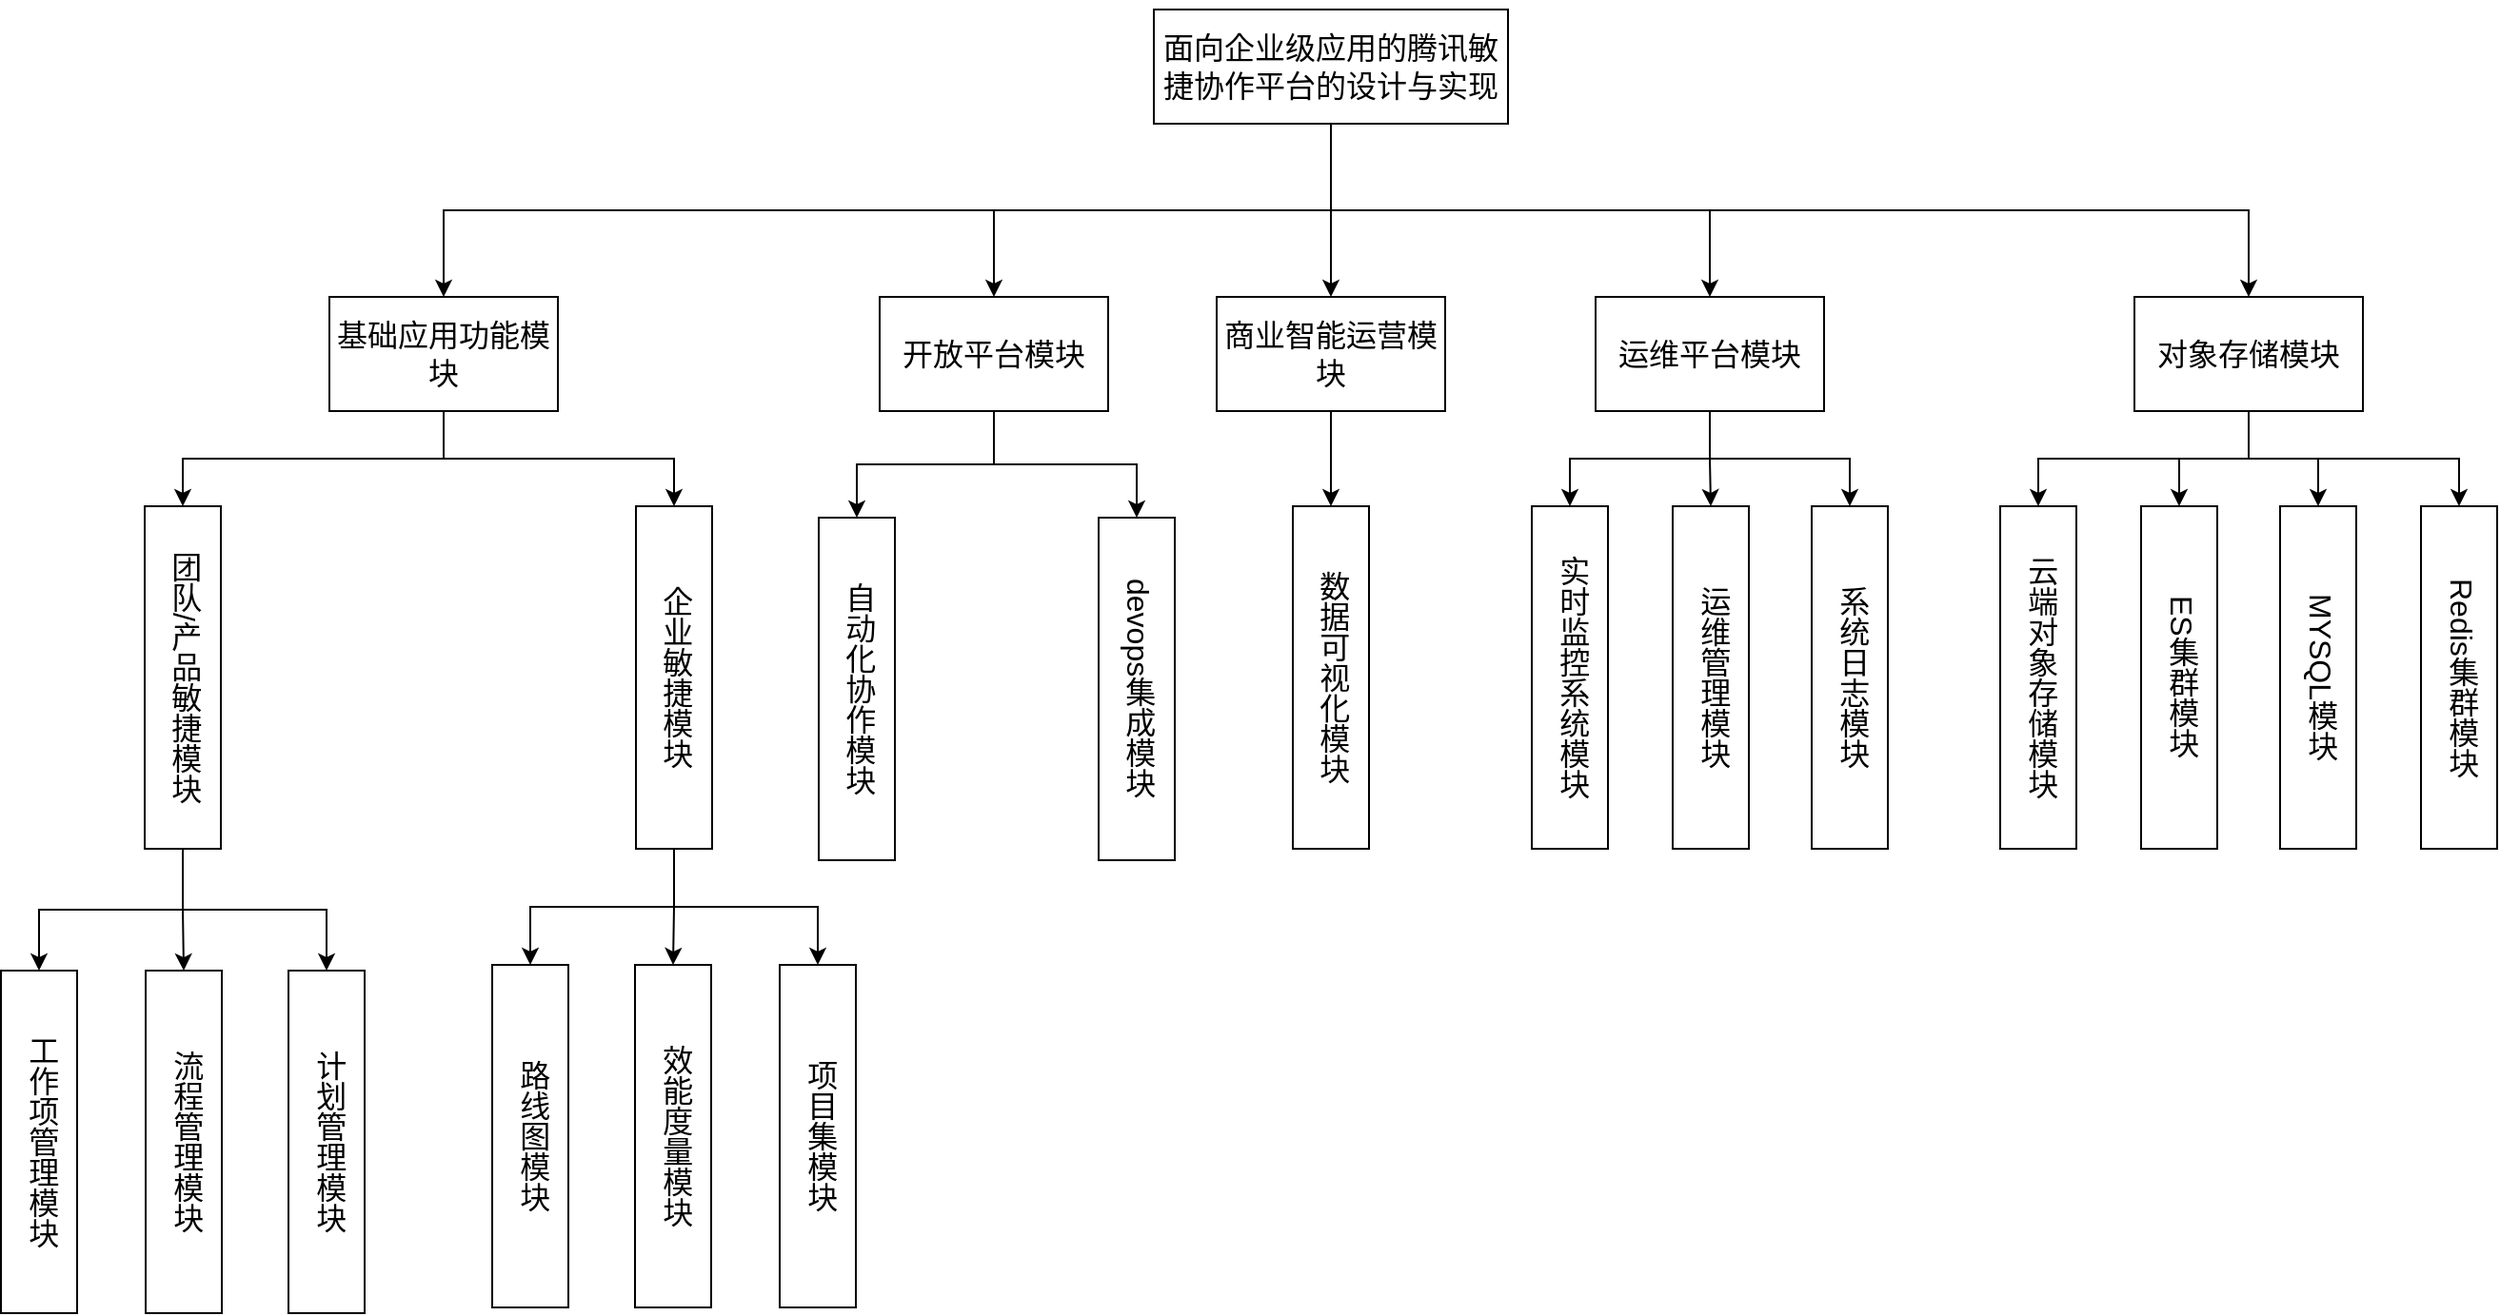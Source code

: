 <mxfile version="26.0.16">
  <diagram name="Page-1" id="64zSRsmpCtbbm_WttbOE">
    <mxGraphModel dx="2141" dy="700" grid="0" gridSize="10" guides="1" tooltips="1" connect="1" arrows="1" fold="1" page="0" pageScale="1" pageWidth="850" pageHeight="1100" math="0" shadow="0">
      <root>
        <mxCell id="0" />
        <mxCell id="1" parent="0" />
        <mxCell id="7xRdXNiMv8axmPZANaU4-1" style="edgeStyle=orthogonalEdgeStyle;rounded=0;orthogonalLoop=1;jettySize=auto;html=1;exitX=0.5;exitY=1;exitDx=0;exitDy=0;fontStyle=0;fontSize=16;" parent="1" source="7xRdXNiMv8axmPZANaU4-6" target="7xRdXNiMv8axmPZANaU4-9" edge="1">
          <mxGeometry relative="1" as="geometry" />
        </mxCell>
        <mxCell id="7xRdXNiMv8axmPZANaU4-2" style="edgeStyle=orthogonalEdgeStyle;rounded=0;orthogonalLoop=1;jettySize=auto;html=1;exitX=0.5;exitY=1;exitDx=0;exitDy=0;entryX=0.5;entryY=0;entryDx=0;entryDy=0;fontStyle=0;fontSize=16;" parent="1" source="7xRdXNiMv8axmPZANaU4-6" target="yiRCPFlLoWV72xK7HXJl-2" edge="1">
          <mxGeometry relative="1" as="geometry">
            <mxPoint x="650" y="580" as="targetPoint" />
          </mxGeometry>
        </mxCell>
        <mxCell id="7xRdXNiMv8axmPZANaU4-3" style="edgeStyle=orthogonalEdgeStyle;rounded=0;orthogonalLoop=1;jettySize=auto;html=1;exitX=0.5;exitY=1;exitDx=0;exitDy=0;entryX=0.5;entryY=0;entryDx=0;entryDy=0;fontStyle=0;fontSize=16;" parent="1" source="7xRdXNiMv8axmPZANaU4-6" target="yiRCPFlLoWV72xK7HXJl-1" edge="1">
          <mxGeometry relative="1" as="geometry">
            <mxPoint x="820" y="580" as="targetPoint" />
          </mxGeometry>
        </mxCell>
        <mxCell id="7xRdXNiMv8axmPZANaU4-4" style="edgeStyle=orthogonalEdgeStyle;rounded=0;orthogonalLoop=1;jettySize=auto;html=1;exitX=0.5;exitY=1;exitDx=0;exitDy=0;fontStyle=0;fontSize=16;" parent="1" source="7xRdXNiMv8axmPZANaU4-6" target="7xRdXNiMv8axmPZANaU4-10" edge="1">
          <mxGeometry relative="1" as="geometry" />
        </mxCell>
        <mxCell id="1QxvLl7_ESq7pfrXzHob-9" style="edgeStyle=orthogonalEdgeStyle;rounded=0;orthogonalLoop=1;jettySize=auto;html=1;exitX=0.5;exitY=1;exitDx=0;exitDy=0;" edge="1" parent="1" source="7xRdXNiMv8axmPZANaU4-6" target="1QxvLl7_ESq7pfrXzHob-1">
          <mxGeometry relative="1" as="geometry" />
        </mxCell>
        <mxCell id="7xRdXNiMv8axmPZANaU4-6" value="&lt;p class=&quot;MsoNormal&quot;&gt;&lt;span style=&quot;font-family: 宋体;&quot;&gt;&lt;font face=&quot;宋体&quot;&gt;&lt;span&gt;面向企业级应用的腾讯敏捷协作平台的设计与实现&lt;/span&gt;&lt;/font&gt;&lt;/span&gt;&lt;/p&gt;" style="rounded=0;whiteSpace=wrap;html=1;fontStyle=0;fontSize=16;" parent="1" vertex="1">
          <mxGeometry x="390" y="429" width="186" height="60" as="geometry" />
        </mxCell>
        <mxCell id="MPn8QvkwX-wL_JmnHgCd-4" style="edgeStyle=orthogonalEdgeStyle;rounded=0;orthogonalLoop=1;jettySize=auto;html=1;exitX=0.5;exitY=1;exitDx=0;exitDy=0;entryX=0.5;entryY=0;entryDx=0;entryDy=0;fontStyle=0;fontSize=16;" parent="1" source="7xRdXNiMv8axmPZANaU4-9" target="yiRCPFlLoWV72xK7HXJl-5" edge="1">
          <mxGeometry relative="1" as="geometry" />
        </mxCell>
        <mxCell id="MPn8QvkwX-wL_JmnHgCd-6" style="edgeStyle=orthogonalEdgeStyle;rounded=0;orthogonalLoop=1;jettySize=auto;html=1;exitX=0.5;exitY=1;exitDx=0;exitDy=0;entryX=0.5;entryY=0;entryDx=0;entryDy=0;fontStyle=0;fontSize=16;" parent="1" source="7xRdXNiMv8axmPZANaU4-9" target="yiRCPFlLoWV72xK7HXJl-7" edge="1">
          <mxGeometry relative="1" as="geometry" />
        </mxCell>
        <mxCell id="7xRdXNiMv8axmPZANaU4-9" value="&lt;p class=&quot;MsoNormal&quot;&gt;&lt;font face=&quot;宋体&quot;&gt;&lt;span&gt;&lt;span&gt;基础应用功能模块&lt;/span&gt;&lt;/span&gt;&lt;/font&gt;&lt;/p&gt;" style="rounded=0;whiteSpace=wrap;html=1;spacing=2;fontStyle=0;fontSize=16;" parent="1" vertex="1">
          <mxGeometry x="-43" y="580" width="120" height="60" as="geometry" />
        </mxCell>
        <mxCell id="1QxvLl7_ESq7pfrXzHob-6" style="edgeStyle=orthogonalEdgeStyle;rounded=0;orthogonalLoop=1;jettySize=auto;html=1;exitX=0.5;exitY=1;exitDx=0;exitDy=0;entryX=0.5;entryY=0;entryDx=0;entryDy=0;" edge="1" parent="1" source="7xRdXNiMv8axmPZANaU4-10" target="1QxvLl7_ESq7pfrXzHob-4">
          <mxGeometry relative="1" as="geometry" />
        </mxCell>
        <mxCell id="1QxvLl7_ESq7pfrXzHob-7" style="edgeStyle=orthogonalEdgeStyle;rounded=0;orthogonalLoop=1;jettySize=auto;html=1;exitX=0.5;exitY=1;exitDx=0;exitDy=0;entryX=0.5;entryY=0;entryDx=0;entryDy=0;" edge="1" parent="1" source="7xRdXNiMv8axmPZANaU4-10" target="1QxvLl7_ESq7pfrXzHob-5">
          <mxGeometry relative="1" as="geometry" />
        </mxCell>
        <mxCell id="7xRdXNiMv8axmPZANaU4-10" value="&lt;p class=&quot;MsoNormal&quot;&gt;&lt;font face=&quot;宋体&quot;&gt;&lt;span&gt;&lt;span&gt;开放平台模块&lt;/span&gt;&lt;/span&gt;&lt;/font&gt;&lt;/p&gt;" style="rounded=0;whiteSpace=wrap;html=1;spacing=2;fontStyle=0;fontSize=16;" parent="1" vertex="1">
          <mxGeometry x="246" y="580" width="120" height="60" as="geometry" />
        </mxCell>
        <mxCell id="MPn8QvkwX-wL_JmnHgCd-15" style="edgeStyle=orthogonalEdgeStyle;rounded=0;orthogonalLoop=1;jettySize=auto;html=1;exitX=0.5;exitY=1;exitDx=0;exitDy=0;entryX=0.5;entryY=0;entryDx=0;entryDy=0;fontStyle=0;fontSize=16;" parent="1" source="yiRCPFlLoWV72xK7HXJl-1" target="yiRCPFlLoWV72xK7HXJl-16" edge="1">
          <mxGeometry relative="1" as="geometry" />
        </mxCell>
        <mxCell id="MPn8QvkwX-wL_JmnHgCd-16" style="edgeStyle=orthogonalEdgeStyle;rounded=0;orthogonalLoop=1;jettySize=auto;html=1;exitX=0.5;exitY=1;exitDx=0;exitDy=0;entryX=0.5;entryY=0;entryDx=0;entryDy=0;fontStyle=0;fontSize=16;" parent="1" source="yiRCPFlLoWV72xK7HXJl-1" target="MPn8QvkwX-wL_JmnHgCd-1" edge="1">
          <mxGeometry relative="1" as="geometry" />
        </mxCell>
        <mxCell id="MPn8QvkwX-wL_JmnHgCd-17" style="edgeStyle=orthogonalEdgeStyle;rounded=0;orthogonalLoop=1;jettySize=auto;html=1;exitX=0.5;exitY=1;exitDx=0;exitDy=0;entryX=0.5;entryY=0;entryDx=0;entryDy=0;fontStyle=0;fontSize=16;" parent="1" source="yiRCPFlLoWV72xK7HXJl-1" target="MPn8QvkwX-wL_JmnHgCd-2" edge="1">
          <mxGeometry relative="1" as="geometry" />
        </mxCell>
        <mxCell id="MPn8QvkwX-wL_JmnHgCd-18" style="edgeStyle=orthogonalEdgeStyle;rounded=0;orthogonalLoop=1;jettySize=auto;html=1;exitX=0.5;exitY=1;exitDx=0;exitDy=0;entryX=0.5;entryY=0;entryDx=0;entryDy=0;fontStyle=0;fontSize=16;" parent="1" source="yiRCPFlLoWV72xK7HXJl-1" target="MPn8QvkwX-wL_JmnHgCd-3" edge="1">
          <mxGeometry relative="1" as="geometry" />
        </mxCell>
        <mxCell id="yiRCPFlLoWV72xK7HXJl-1" value="&lt;p class=&quot;MsoNormal&quot;&gt;&lt;span style=&quot;font-family: 宋体;&quot;&gt;&lt;font face=&quot;宋体&quot;&gt;对象存储模块&lt;/font&gt;&lt;/span&gt;&lt;/p&gt;" style="rounded=0;whiteSpace=wrap;html=1;spacing=2;fontStyle=0;fontSize=16;" parent="1" vertex="1">
          <mxGeometry x="905" y="580" width="120" height="60" as="geometry" />
        </mxCell>
        <mxCell id="MPn8QvkwX-wL_JmnHgCd-19" style="edgeStyle=orthogonalEdgeStyle;rounded=0;orthogonalLoop=1;jettySize=auto;html=1;exitX=0.5;exitY=1;exitDx=0;exitDy=0;fontStyle=0;fontSize=16;" parent="1" source="yiRCPFlLoWV72xK7HXJl-2" target="yiRCPFlLoWV72xK7HXJl-17" edge="1">
          <mxGeometry relative="1" as="geometry" />
        </mxCell>
        <mxCell id="MPn8QvkwX-wL_JmnHgCd-20" style="edgeStyle=orthogonalEdgeStyle;rounded=0;orthogonalLoop=1;jettySize=auto;html=1;exitX=0.5;exitY=1;exitDx=0;exitDy=0;entryX=0.5;entryY=0;entryDx=0;entryDy=0;fontStyle=0;fontSize=16;" parent="1" source="yiRCPFlLoWV72xK7HXJl-2" target="yiRCPFlLoWV72xK7HXJl-18" edge="1">
          <mxGeometry relative="1" as="geometry" />
        </mxCell>
        <mxCell id="MPn8QvkwX-wL_JmnHgCd-21" style="edgeStyle=orthogonalEdgeStyle;rounded=0;orthogonalLoop=1;jettySize=auto;html=1;exitX=0.5;exitY=1;exitDx=0;exitDy=0;entryX=0.5;entryY=0;entryDx=0;entryDy=0;fontStyle=0;fontSize=16;" parent="1" source="yiRCPFlLoWV72xK7HXJl-2" target="yiRCPFlLoWV72xK7HXJl-19" edge="1">
          <mxGeometry relative="1" as="geometry" />
        </mxCell>
        <mxCell id="yiRCPFlLoWV72xK7HXJl-2" value="&lt;p class=&quot;MsoNormal&quot;&gt;&lt;span style=&quot;font-family: 宋体;&quot;&gt;&lt;font face=&quot;宋体&quot;&gt;运维平台模块&lt;/font&gt;&lt;/span&gt;&lt;/p&gt;" style="rounded=0;whiteSpace=wrap;html=1;spacing=2;fontStyle=0;fontSize=16;" parent="1" vertex="1">
          <mxGeometry x="622" y="580" width="120" height="60" as="geometry" />
        </mxCell>
        <mxCell id="MPn8QvkwX-wL_JmnHgCd-7" style="edgeStyle=orthogonalEdgeStyle;rounded=0;orthogonalLoop=1;jettySize=auto;html=1;exitX=0.5;exitY=1;exitDx=0;exitDy=0;entryX=0.5;entryY=0;entryDx=0;entryDy=0;fontStyle=0;fontSize=16;" parent="1" source="yiRCPFlLoWV72xK7HXJl-5" target="yiRCPFlLoWV72xK7HXJl-8" edge="1">
          <mxGeometry relative="1" as="geometry" />
        </mxCell>
        <mxCell id="MPn8QvkwX-wL_JmnHgCd-8" style="edgeStyle=orthogonalEdgeStyle;rounded=0;orthogonalLoop=1;jettySize=auto;html=1;exitX=0.5;exitY=1;exitDx=0;exitDy=0;fontStyle=0;fontSize=16;" parent="1" source="yiRCPFlLoWV72xK7HXJl-5" target="yiRCPFlLoWV72xK7HXJl-9" edge="1">
          <mxGeometry relative="1" as="geometry" />
        </mxCell>
        <mxCell id="MPn8QvkwX-wL_JmnHgCd-9" style="edgeStyle=orthogonalEdgeStyle;rounded=0;orthogonalLoop=1;jettySize=auto;html=1;exitX=0.5;exitY=1;exitDx=0;exitDy=0;entryX=0.5;entryY=0;entryDx=0;entryDy=0;fontStyle=0;fontSize=16;" parent="1" source="yiRCPFlLoWV72xK7HXJl-5" target="yiRCPFlLoWV72xK7HXJl-10" edge="1">
          <mxGeometry relative="1" as="geometry" />
        </mxCell>
        <mxCell id="yiRCPFlLoWV72xK7HXJl-5" value="团队/产品敏捷模块" style="rounded=0;whiteSpace=wrap;html=1;textDirection=vertical-rl;fontStyle=0;fontSize=16;" parent="1" vertex="1">
          <mxGeometry x="-140" y="690" width="40" height="180" as="geometry" />
        </mxCell>
        <mxCell id="MPn8QvkwX-wL_JmnHgCd-12" style="edgeStyle=orthogonalEdgeStyle;rounded=0;orthogonalLoop=1;jettySize=auto;html=1;exitX=0.5;exitY=1;exitDx=0;exitDy=0;entryX=0.5;entryY=0;entryDx=0;entryDy=0;fontStyle=0;fontSize=16;" parent="1" source="yiRCPFlLoWV72xK7HXJl-7" target="yiRCPFlLoWV72xK7HXJl-11" edge="1">
          <mxGeometry relative="1" as="geometry" />
        </mxCell>
        <mxCell id="MPn8QvkwX-wL_JmnHgCd-13" style="edgeStyle=orthogonalEdgeStyle;rounded=0;orthogonalLoop=1;jettySize=auto;html=1;exitX=0.5;exitY=1;exitDx=0;exitDy=0;entryX=0.5;entryY=0;entryDx=0;entryDy=0;fontStyle=0;fontSize=16;" parent="1" source="yiRCPFlLoWV72xK7HXJl-7" target="yiRCPFlLoWV72xK7HXJl-12" edge="1">
          <mxGeometry relative="1" as="geometry" />
        </mxCell>
        <mxCell id="MPn8QvkwX-wL_JmnHgCd-14" style="edgeStyle=orthogonalEdgeStyle;rounded=0;orthogonalLoop=1;jettySize=auto;html=1;exitX=0.5;exitY=1;exitDx=0;exitDy=0;entryX=0.5;entryY=0;entryDx=0;entryDy=0;fontStyle=0;fontSize=16;" parent="1" source="yiRCPFlLoWV72xK7HXJl-7" target="yiRCPFlLoWV72xK7HXJl-13" edge="1">
          <mxGeometry relative="1" as="geometry" />
        </mxCell>
        <mxCell id="yiRCPFlLoWV72xK7HXJl-7" value="&lt;span&gt;企业敏捷模块&lt;/span&gt;" style="rounded=0;whiteSpace=wrap;html=1;textDirection=vertical-rl;fontStyle=0;fontSize=16;" parent="1" vertex="1">
          <mxGeometry x="118" y="690" width="40" height="180" as="geometry" />
        </mxCell>
        <mxCell id="yiRCPFlLoWV72xK7HXJl-8" value="工作项管理模块" style="rounded=0;whiteSpace=wrap;html=1;textDirection=vertical-rl;fontStyle=0;fontSize=16;" parent="1" vertex="1">
          <mxGeometry x="-215.5" y="934" width="40" height="180" as="geometry" />
        </mxCell>
        <mxCell id="yiRCPFlLoWV72xK7HXJl-9" value="流程管理模块" style="rounded=0;whiteSpace=wrap;html=1;textDirection=vertical-rl;fontStyle=0;fontSize=16;" parent="1" vertex="1">
          <mxGeometry x="-139.5" y="934" width="40" height="180" as="geometry" />
        </mxCell>
        <mxCell id="yiRCPFlLoWV72xK7HXJl-10" value="计划管理模块" style="rounded=0;whiteSpace=wrap;html=1;textDirection=vertical-rl;fontStyle=0;fontSize=16;" parent="1" vertex="1">
          <mxGeometry x="-64.5" y="934" width="40" height="180" as="geometry" />
        </mxCell>
        <mxCell id="yiRCPFlLoWV72xK7HXJl-11" value="路线图模块" style="rounded=0;whiteSpace=wrap;html=1;textDirection=vertical-rl;fontStyle=0;fontSize=16;" parent="1" vertex="1">
          <mxGeometry x="42.5" y="931" width="40" height="180" as="geometry" />
        </mxCell>
        <mxCell id="yiRCPFlLoWV72xK7HXJl-12" value="效能度量模块" style="rounded=0;whiteSpace=wrap;html=1;textDirection=vertical-rl;fontStyle=0;fontSize=16;" parent="1" vertex="1">
          <mxGeometry x="117.5" y="931" width="40" height="180" as="geometry" />
        </mxCell>
        <mxCell id="yiRCPFlLoWV72xK7HXJl-13" value="项目集模块" style="rounded=0;whiteSpace=wrap;html=1;textDirection=vertical-rl;fontStyle=0;fontSize=16;" parent="1" vertex="1">
          <mxGeometry x="193.5" y="931" width="40" height="180" as="geometry" />
        </mxCell>
        <mxCell id="yiRCPFlLoWV72xK7HXJl-16" value="云端对象存储模块" style="rounded=0;whiteSpace=wrap;html=1;textDirection=vertical-rl;fontStyle=0;fontSize=16;flipH=0;" parent="1" vertex="1">
          <mxGeometry x="834.5" y="690" width="40" height="180" as="geometry" />
        </mxCell>
        <mxCell id="yiRCPFlLoWV72xK7HXJl-17" value="实时监控系统模块" style="rounded=0;whiteSpace=wrap;html=1;textDirection=vertical-rl;fontStyle=0;fontSize=16;flipH=0;" parent="1" vertex="1">
          <mxGeometry x="588.5" y="690" width="40" height="180" as="geometry" />
        </mxCell>
        <mxCell id="yiRCPFlLoWV72xK7HXJl-18" value="运维管理模块" style="rounded=0;whiteSpace=wrap;html=1;textDirection=vertical-rl;fontStyle=0;fontSize=16;flipH=0;" parent="1" vertex="1">
          <mxGeometry x="662.5" y="690" width="40" height="180" as="geometry" />
        </mxCell>
        <mxCell id="yiRCPFlLoWV72xK7HXJl-19" value="系统日志模块" style="rounded=0;whiteSpace=wrap;html=1;textDirection=vertical-rl;fontStyle=0;fontSize=16;flipH=0;" parent="1" vertex="1">
          <mxGeometry x="735.5" y="690" width="40" height="180" as="geometry" />
        </mxCell>
        <mxCell id="MPn8QvkwX-wL_JmnHgCd-1" value="ES集群模块" style="rounded=0;whiteSpace=wrap;html=1;textDirection=vertical-rl;fontStyle=0;fontSize=16;flipH=0;" parent="1" vertex="1">
          <mxGeometry x="908.5" y="690" width="40" height="180" as="geometry" />
        </mxCell>
        <mxCell id="MPn8QvkwX-wL_JmnHgCd-2" value="MYSQL模块" style="rounded=0;whiteSpace=wrap;html=1;textDirection=vertical-rl;fontStyle=0;fontSize=16;flipH=0;" parent="1" vertex="1">
          <mxGeometry x="981.5" y="690" width="40" height="180" as="geometry" />
        </mxCell>
        <mxCell id="MPn8QvkwX-wL_JmnHgCd-3" value="Redis集群模块" style="rounded=0;whiteSpace=wrap;html=1;textDirection=vertical-rl;fontStyle=0;fontSize=16;flipH=0;" parent="1" vertex="1">
          <mxGeometry x="1055.5" y="690" width="40" height="180" as="geometry" />
        </mxCell>
        <mxCell id="1QxvLl7_ESq7pfrXzHob-8" style="edgeStyle=orthogonalEdgeStyle;rounded=0;orthogonalLoop=1;jettySize=auto;html=1;exitX=0.5;exitY=1;exitDx=0;exitDy=0;entryX=0.5;entryY=0;entryDx=0;entryDy=0;" edge="1" parent="1" source="1QxvLl7_ESq7pfrXzHob-1" target="1QxvLl7_ESq7pfrXzHob-2">
          <mxGeometry relative="1" as="geometry" />
        </mxCell>
        <mxCell id="1QxvLl7_ESq7pfrXzHob-1" value="&lt;p class=&quot;MsoNormal&quot;&gt;&lt;font face=&quot;宋体&quot;&gt;&lt;span&gt;&lt;span&gt;商业智能运营模块&lt;/span&gt;&lt;/span&gt;&lt;/font&gt;&lt;/p&gt;" style="rounded=0;whiteSpace=wrap;html=1;spacing=2;fontStyle=0;fontSize=16;" vertex="1" parent="1">
          <mxGeometry x="423" y="580" width="120" height="60" as="geometry" />
        </mxCell>
        <mxCell id="1QxvLl7_ESq7pfrXzHob-2" value="数据可视化模块" style="rounded=0;whiteSpace=wrap;html=1;textDirection=vertical-rl;fontStyle=0;fontSize=16;" vertex="1" parent="1">
          <mxGeometry x="463" y="690" width="40" height="180" as="geometry" />
        </mxCell>
        <mxCell id="1QxvLl7_ESq7pfrXzHob-4" value="自动化协作模块" style="rounded=0;whiteSpace=wrap;html=1;textDirection=vertical-rl;fontStyle=0;fontSize=16;" vertex="1" parent="1">
          <mxGeometry x="214" y="696" width="40" height="180" as="geometry" />
        </mxCell>
        <mxCell id="1QxvLl7_ESq7pfrXzHob-5" value="devops集成模块" style="rounded=0;whiteSpace=wrap;html=1;textDirection=vertical-rl;fontStyle=0;fontSize=16;" vertex="1" parent="1">
          <mxGeometry x="361" y="696" width="40" height="180" as="geometry" />
        </mxCell>
      </root>
    </mxGraphModel>
  </diagram>
</mxfile>
